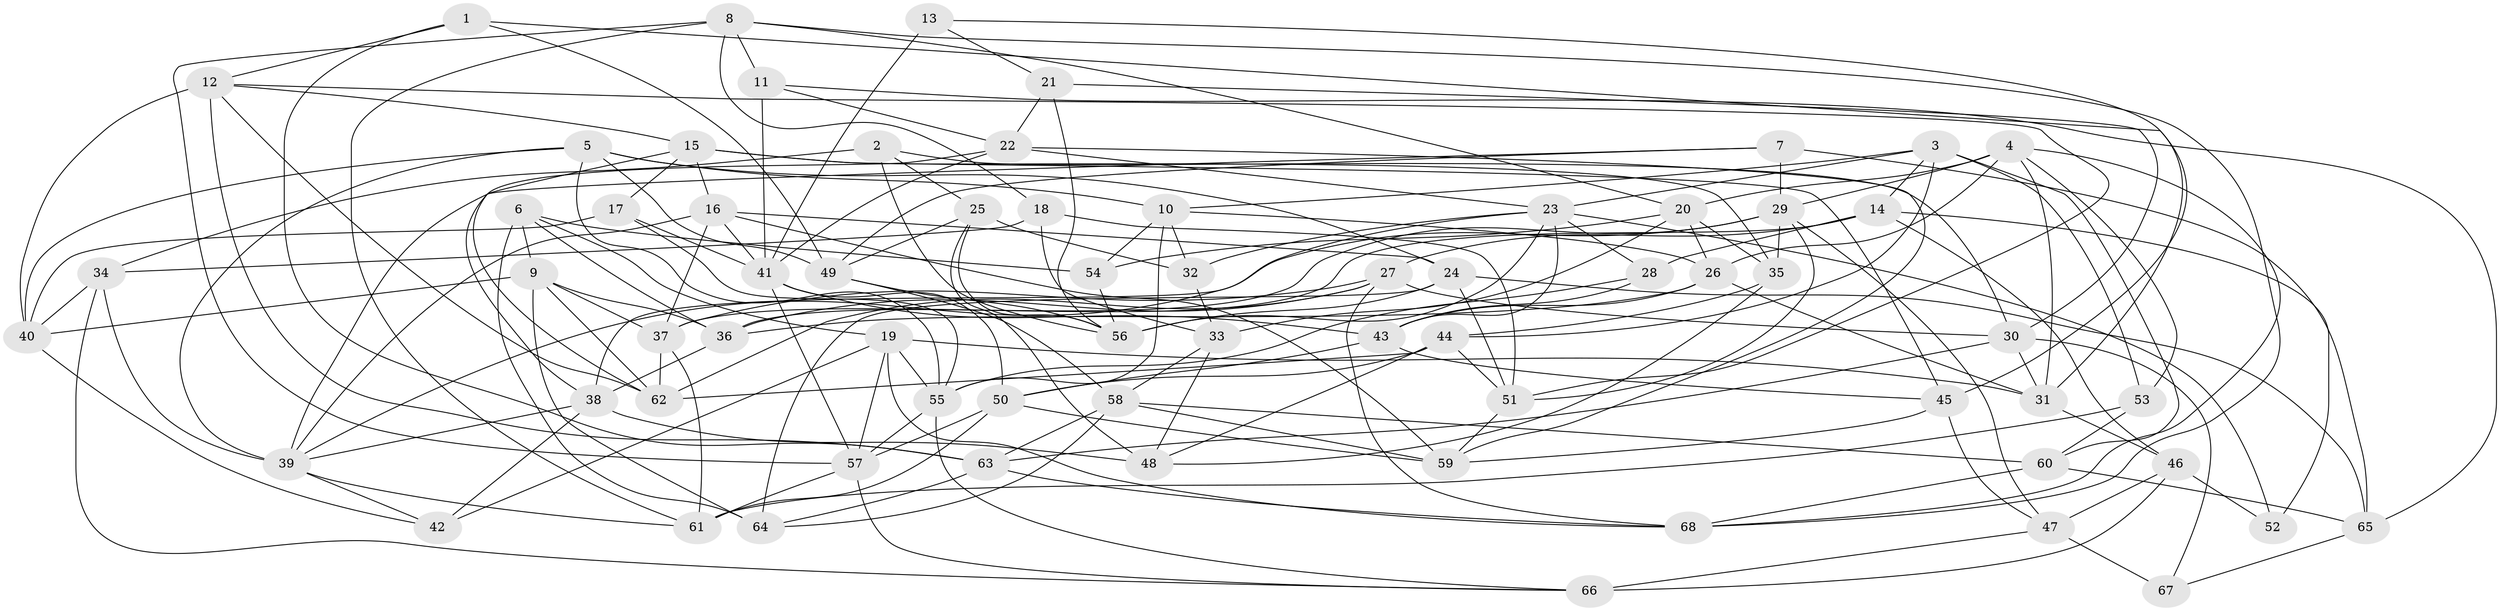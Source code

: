 // original degree distribution, {4: 1.0}
// Generated by graph-tools (version 1.1) at 2025/03/03/09/25 03:03:10]
// undirected, 68 vertices, 186 edges
graph export_dot {
graph [start="1"]
  node [color=gray90,style=filled];
  1;
  2;
  3;
  4;
  5;
  6;
  7;
  8;
  9;
  10;
  11;
  12;
  13;
  14;
  15;
  16;
  17;
  18;
  19;
  20;
  21;
  22;
  23;
  24;
  25;
  26;
  27;
  28;
  29;
  30;
  31;
  32;
  33;
  34;
  35;
  36;
  37;
  38;
  39;
  40;
  41;
  42;
  43;
  44;
  45;
  46;
  47;
  48;
  49;
  50;
  51;
  52;
  53;
  54;
  55;
  56;
  57;
  58;
  59;
  60;
  61;
  62;
  63;
  64;
  65;
  66;
  67;
  68;
  1 -- 12 [weight=1.0];
  1 -- 31 [weight=1.0];
  1 -- 49 [weight=1.0];
  1 -- 63 [weight=1.0];
  2 -- 25 [weight=1.0];
  2 -- 30 [weight=1.0];
  2 -- 34 [weight=1.0];
  2 -- 56 [weight=1.0];
  3 -- 10 [weight=1.0];
  3 -- 14 [weight=1.0];
  3 -- 23 [weight=1.0];
  3 -- 44 [weight=1.0];
  3 -- 53 [weight=1.0];
  3 -- 60 [weight=1.0];
  4 -- 20 [weight=1.0];
  4 -- 26 [weight=1.0];
  4 -- 29 [weight=1.0];
  4 -- 31 [weight=1.0];
  4 -- 53 [weight=1.0];
  4 -- 68 [weight=1.0];
  5 -- 10 [weight=1.0];
  5 -- 24 [weight=1.0];
  5 -- 39 [weight=1.0];
  5 -- 40 [weight=1.0];
  5 -- 49 [weight=1.0];
  5 -- 55 [weight=1.0];
  6 -- 9 [weight=1.0];
  6 -- 19 [weight=1.0];
  6 -- 36 [weight=1.0];
  6 -- 54 [weight=1.0];
  6 -- 64 [weight=2.0];
  7 -- 29 [weight=1.0];
  7 -- 39 [weight=1.0];
  7 -- 49 [weight=1.0];
  7 -- 65 [weight=1.0];
  8 -- 11 [weight=1.0];
  8 -- 18 [weight=1.0];
  8 -- 20 [weight=1.0];
  8 -- 57 [weight=1.0];
  8 -- 61 [weight=1.0];
  8 -- 68 [weight=1.0];
  9 -- 36 [weight=1.0];
  9 -- 37 [weight=1.0];
  9 -- 40 [weight=1.0];
  9 -- 62 [weight=1.0];
  9 -- 64 [weight=1.0];
  10 -- 26 [weight=1.0];
  10 -- 32 [weight=1.0];
  10 -- 54 [weight=1.0];
  10 -- 55 [weight=1.0];
  11 -- 22 [weight=1.0];
  11 -- 41 [weight=1.0];
  11 -- 65 [weight=1.0];
  12 -- 15 [weight=1.0];
  12 -- 40 [weight=1.0];
  12 -- 51 [weight=1.0];
  12 -- 62 [weight=1.0];
  12 -- 63 [weight=1.0];
  13 -- 21 [weight=1.0];
  13 -- 41 [weight=3.0];
  13 -- 45 [weight=2.0];
  14 -- 27 [weight=1.0];
  14 -- 28 [weight=1.0];
  14 -- 36 [weight=1.0];
  14 -- 46 [weight=1.0];
  14 -- 52 [weight=1.0];
  15 -- 16 [weight=1.0];
  15 -- 17 [weight=1.0];
  15 -- 35 [weight=1.0];
  15 -- 45 [weight=1.0];
  15 -- 62 [weight=1.0];
  16 -- 24 [weight=1.0];
  16 -- 37 [weight=1.0];
  16 -- 39 [weight=1.0];
  16 -- 41 [weight=1.0];
  16 -- 59 [weight=1.0];
  17 -- 40 [weight=1.0];
  17 -- 41 [weight=1.0];
  17 -- 55 [weight=1.0];
  18 -- 33 [weight=1.0];
  18 -- 34 [weight=1.0];
  18 -- 51 [weight=1.0];
  19 -- 31 [weight=1.0];
  19 -- 42 [weight=1.0];
  19 -- 55 [weight=1.0];
  19 -- 57 [weight=1.0];
  19 -- 68 [weight=1.0];
  20 -- 26 [weight=1.0];
  20 -- 33 [weight=2.0];
  20 -- 35 [weight=2.0];
  20 -- 54 [weight=1.0];
  21 -- 22 [weight=1.0];
  21 -- 30 [weight=1.0];
  21 -- 56 [weight=1.0];
  22 -- 23 [weight=1.0];
  22 -- 38 [weight=1.0];
  22 -- 41 [weight=1.0];
  22 -- 59 [weight=1.0];
  23 -- 28 [weight=1.0];
  23 -- 32 [weight=1.0];
  23 -- 38 [weight=1.0];
  23 -- 43 [weight=1.0];
  23 -- 52 [weight=2.0];
  23 -- 56 [weight=2.0];
  24 -- 51 [weight=1.0];
  24 -- 56 [weight=1.0];
  24 -- 64 [weight=1.0];
  24 -- 65 [weight=1.0];
  25 -- 32 [weight=1.0];
  25 -- 48 [weight=2.0];
  25 -- 49 [weight=1.0];
  25 -- 56 [weight=1.0];
  26 -- 31 [weight=1.0];
  26 -- 36 [weight=1.0];
  26 -- 43 [weight=1.0];
  27 -- 30 [weight=1.0];
  27 -- 36 [weight=1.0];
  27 -- 37 [weight=1.0];
  27 -- 62 [weight=1.0];
  27 -- 68 [weight=1.0];
  28 -- 43 [weight=1.0];
  28 -- 55 [weight=1.0];
  29 -- 35 [weight=1.0];
  29 -- 37 [weight=1.0];
  29 -- 39 [weight=2.0];
  29 -- 47 [weight=1.0];
  29 -- 51 [weight=1.0];
  30 -- 31 [weight=1.0];
  30 -- 63 [weight=1.0];
  30 -- 67 [weight=1.0];
  31 -- 46 [weight=1.0];
  32 -- 33 [weight=1.0];
  33 -- 48 [weight=1.0];
  33 -- 58 [weight=1.0];
  34 -- 39 [weight=2.0];
  34 -- 40 [weight=1.0];
  34 -- 66 [weight=1.0];
  35 -- 44 [weight=1.0];
  35 -- 48 [weight=1.0];
  36 -- 38 [weight=1.0];
  37 -- 61 [weight=1.0];
  37 -- 62 [weight=1.0];
  38 -- 39 [weight=1.0];
  38 -- 42 [weight=1.0];
  38 -- 48 [weight=1.0];
  39 -- 42 [weight=1.0];
  39 -- 61 [weight=1.0];
  40 -- 42 [weight=1.0];
  41 -- 43 [weight=1.0];
  41 -- 50 [weight=1.0];
  41 -- 57 [weight=1.0];
  43 -- 45 [weight=1.0];
  43 -- 50 [weight=1.0];
  44 -- 48 [weight=1.0];
  44 -- 50 [weight=1.0];
  44 -- 51 [weight=1.0];
  44 -- 62 [weight=1.0];
  45 -- 47 [weight=1.0];
  45 -- 59 [weight=1.0];
  46 -- 47 [weight=1.0];
  46 -- 52 [weight=1.0];
  46 -- 66 [weight=2.0];
  47 -- 66 [weight=1.0];
  47 -- 67 [weight=2.0];
  49 -- 56 [weight=1.0];
  49 -- 58 [weight=1.0];
  50 -- 57 [weight=1.0];
  50 -- 59 [weight=1.0];
  50 -- 61 [weight=1.0];
  51 -- 59 [weight=1.0];
  53 -- 60 [weight=1.0];
  53 -- 61 [weight=1.0];
  54 -- 56 [weight=1.0];
  55 -- 57 [weight=2.0];
  55 -- 66 [weight=1.0];
  57 -- 61 [weight=1.0];
  57 -- 66 [weight=1.0];
  58 -- 59 [weight=1.0];
  58 -- 60 [weight=1.0];
  58 -- 63 [weight=1.0];
  58 -- 64 [weight=1.0];
  60 -- 65 [weight=2.0];
  60 -- 68 [weight=1.0];
  63 -- 64 [weight=1.0];
  63 -- 68 [weight=1.0];
  65 -- 67 [weight=1.0];
}
